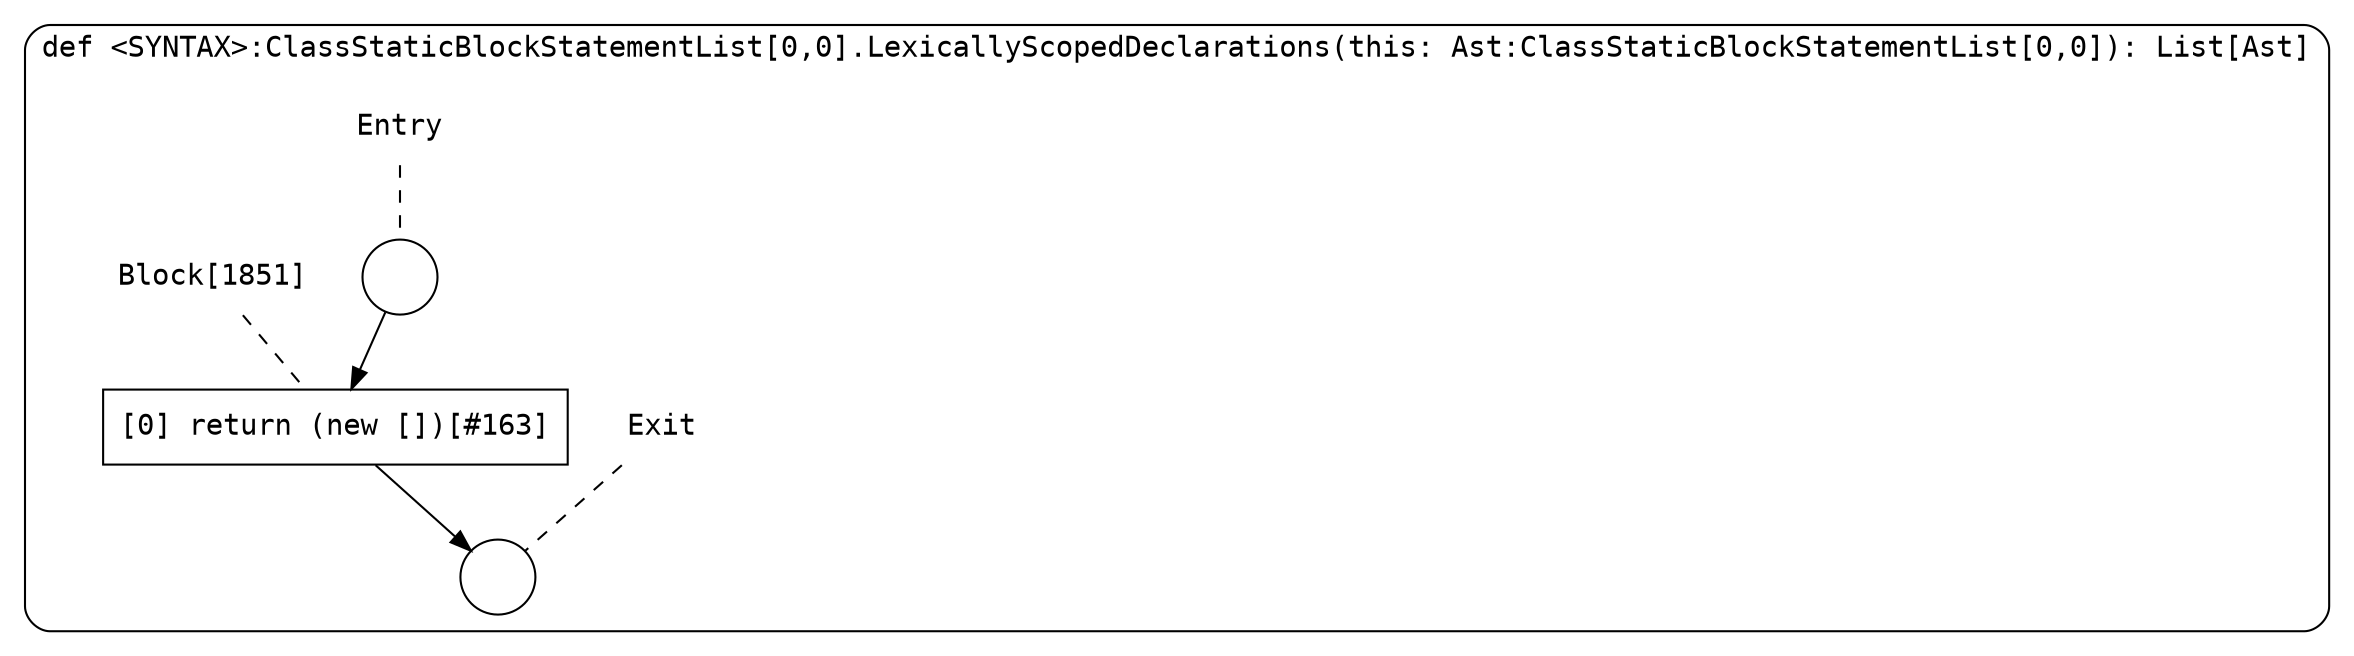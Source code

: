 digraph {
  graph [fontname = "Consolas"]
  node [fontname = "Consolas"]
  edge [fontname = "Consolas"]
  subgraph cluster303 {
    label = "def <SYNTAX>:ClassStaticBlockStatementList[0,0].LexicallyScopedDeclarations(this: Ast:ClassStaticBlockStatementList[0,0]): List[Ast]"
    style = rounded
    cluster303_entry_name [shape=none, label=<<font color="black">Entry</font>>]
    cluster303_entry_name -> cluster303_entry [arrowhead=none, color="black", style=dashed]
    cluster303_entry [shape=circle label=" " color="black" fillcolor="white" style=filled]
    cluster303_entry -> node1851 [color="black"]
    cluster303_exit_name [shape=none, label=<<font color="black">Exit</font>>]
    cluster303_exit_name -> cluster303_exit [arrowhead=none, color="black", style=dashed]
    cluster303_exit [shape=circle label=" " color="black" fillcolor="white" style=filled]
    node1851_name [shape=none, label=<<font color="black">Block[1851]</font>>]
    node1851_name -> node1851 [arrowhead=none, color="black", style=dashed]
    node1851 [shape=box, label=<<font color="black">[0] return (new [])[#163]<BR ALIGN="LEFT"/></font>> color="black" fillcolor="white", style=filled]
    node1851 -> cluster303_exit [color="black"]
  }
}